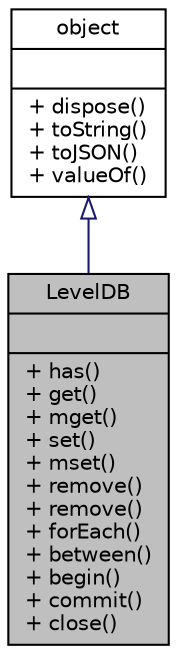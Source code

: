 digraph "LevelDB"
{
  edge [fontname="Helvetica",fontsize="10",labelfontname="Helvetica",labelfontsize="10"];
  node [fontname="Helvetica",fontsize="10",shape=record];
  Node1 [label="{LevelDB\n||+ has()\l+ get()\l+ mget()\l+ set()\l+ mset()\l+ remove()\l+ remove()\l+ forEach()\l+ between()\l+ begin()\l+ commit()\l+ close()\l}",height=0.2,width=0.4,color="black", fillcolor="grey75", style="filled", fontcolor="black"];
  Node2 -> Node1 [dir="back",color="midnightblue",fontsize="10",style="solid",arrowtail="onormal",fontname="Helvetica"];
  Node2 [label="{object\n||+ dispose()\l+ toString()\l+ toJSON()\l+ valueOf()\l}",height=0.2,width=0.4,color="black", fillcolor="white", style="filled",URL="$db/d38/interfaceobject.html",tooltip="All objects inherit from this. "];
}
